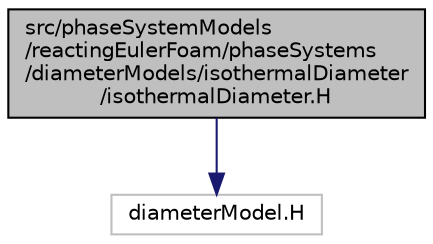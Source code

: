 digraph "src/phaseSystemModels/reactingEulerFoam/phaseSystems/diameterModels/isothermalDiameter/isothermalDiameter.H"
{
  bgcolor="transparent";
  edge [fontname="Helvetica",fontsize="10",labelfontname="Helvetica",labelfontsize="10"];
  node [fontname="Helvetica",fontsize="10",shape=record];
  Node1 [label="src/phaseSystemModels\l/reactingEulerFoam/phaseSystems\l/diameterModels/isothermalDiameter\l/isothermalDiameter.H",height=0.2,width=0.4,color="black", fillcolor="grey75", style="filled" fontcolor="black"];
  Node1 -> Node2 [color="midnightblue",fontsize="10",style="solid",fontname="Helvetica"];
  Node2 [label="diameterModel.H",height=0.2,width=0.4,color="grey75"];
}
